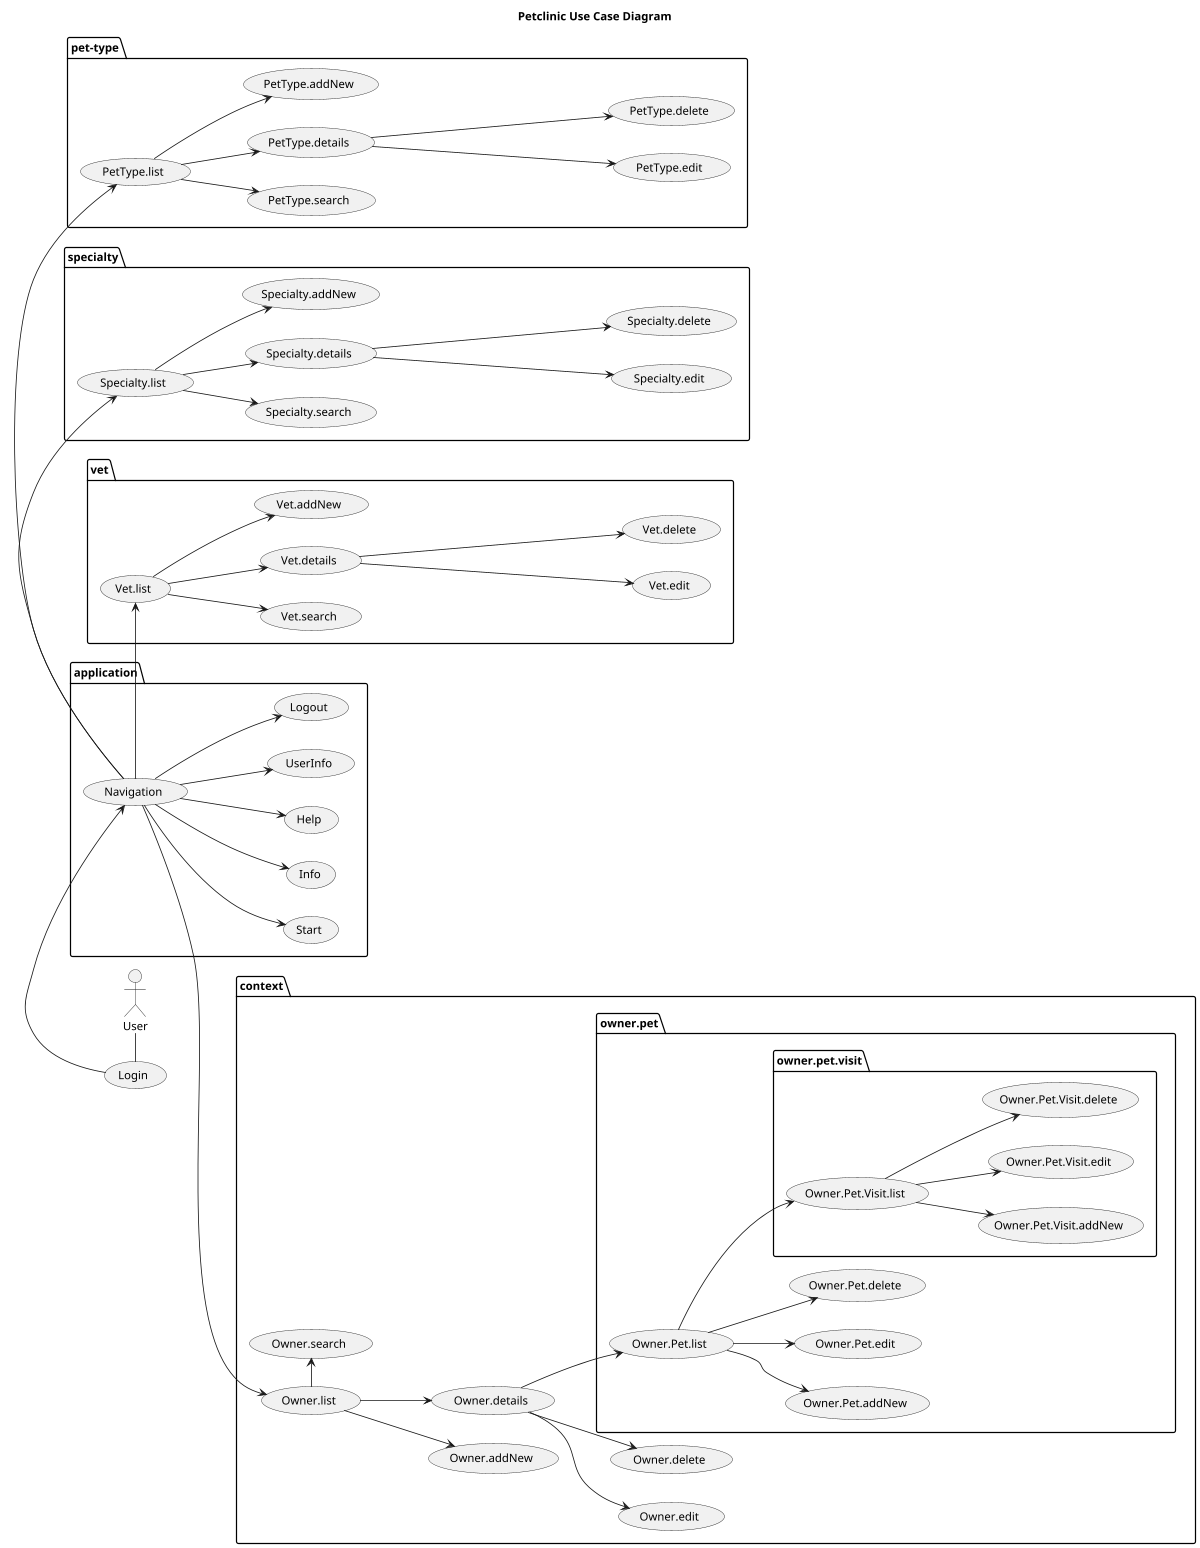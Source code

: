 @startuml

title Petclinic Use Case Diagram

left to right direction
'top to bottom direction

'https://plantuml.com/use-case-diagram

scale 1200 width

User - (Login)
package application {
    (Login) -> (Navigation)
    (Navigation) --> (Start)
    (Navigation) --> (Info)
    (Navigation) --> (Help)
    (Navigation) --> (UserInfo)
    (Navigation) --> (Logout)
}
package context {
    (Navigation) --> (Owner.list)
    (Owner.list) -> (Owner.search)
    (Owner.list) --> (Owner.addNew)
    (Owner.list) --> (Owner.details)
    (Owner.details) --> (Owner.edit)
    (Owner.details) --> (Owner.delete)
    package owner.pet {
        (Owner.details) --> (Owner.Pet.list)
        (Owner.Pet.list) --> (Owner.Pet.addNew)
        (Owner.Pet.list) --> (Owner.Pet.edit)
        (Owner.Pet.list) --> (Owner.Pet.delete)
         package owner.pet.visit {
            (Owner.Pet.list) --> (Owner.Pet.Visit.list)
            (Owner.Pet.Visit.list) --> (Owner.Pet.Visit.addNew)
            (Owner.Pet.Visit.list) --> (Owner.Pet.Visit.edit)
            (Owner.Pet.Visit.list) --> (Owner.Pet.Visit.delete)
        }
    }
}
package vet {
    (Navigation) -> (Vet.list)
    (Vet.list) --> (Vet.search)
    (Vet.list) --> (Vet.details)
    (Vet.list) --> (Vet.addNew)
    (Vet.details) ---> (Vet.edit)
    (Vet.details) ---> (Vet.delete)
}
package specialty {
    (Navigation) -> (Specialty.list)
    (Specialty.list) --> (Specialty.search)
    (Specialty.list) --> (Specialty.details)
    (Specialty.list) --> (Specialty.addNew)
    (Specialty.details) ---> (Specialty.edit)
    (Specialty.details) ---> (Specialty.delete)
}
package pet-type {
    (Navigation) -> (PetType.list)
    (PetType.list) --> (PetType.search)
    (PetType.list) --> (PetType.details)
    (PetType.list) --> (PetType.addNew)
    (PetType.details) ---> (PetType.edit)
    (PetType.details) ---> (PetType.delete)
}
@enduml
